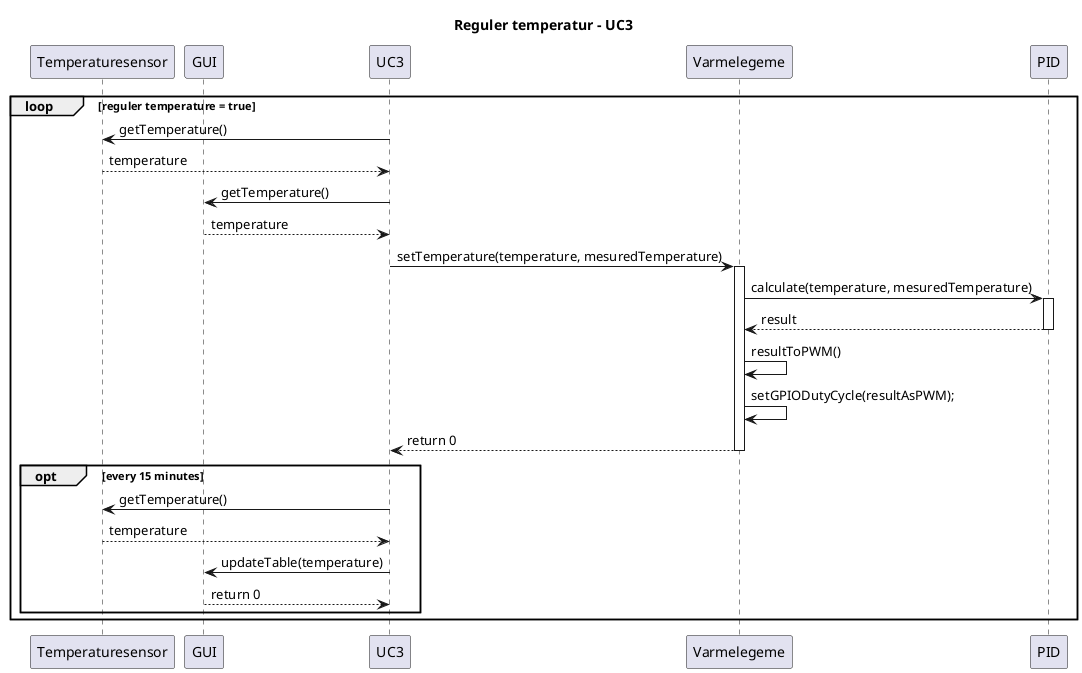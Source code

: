 @startuml SC_UC3
title Reguler temperatur - UC3
participant Temperaturesensor
participant GUI
participant UC3
participant Varmelegeme
participant PID

loop reguler temperature = true
    UC3 -> Temperaturesensor : getTemperature()
    UC3 <-- Temperaturesensor : temperature
    UC3 -> GUI : getTemperature()
    UC3 <-- GUI : temperature
    UC3 -> Varmelegeme ++ : setTemperature(temperature, mesuredTemperature)
    Varmelegeme -> PID ++ : calculate(temperature, mesuredTemperature)
    return result
    Varmelegeme -> Varmelegeme : resultToPWM()
    Varmelegeme -> Varmelegeme : setGPIODutyCycle(resultAsPWM);
    return return 0

    opt every 15 minutes
        UC3 -> Temperaturesensor : getTemperature()
        UC3 <-- Temperaturesensor : temperature
        UC3 -> GUI : updateTable(temperature)
        UC3 <-- GUI : return 0
    end
end
@enduml